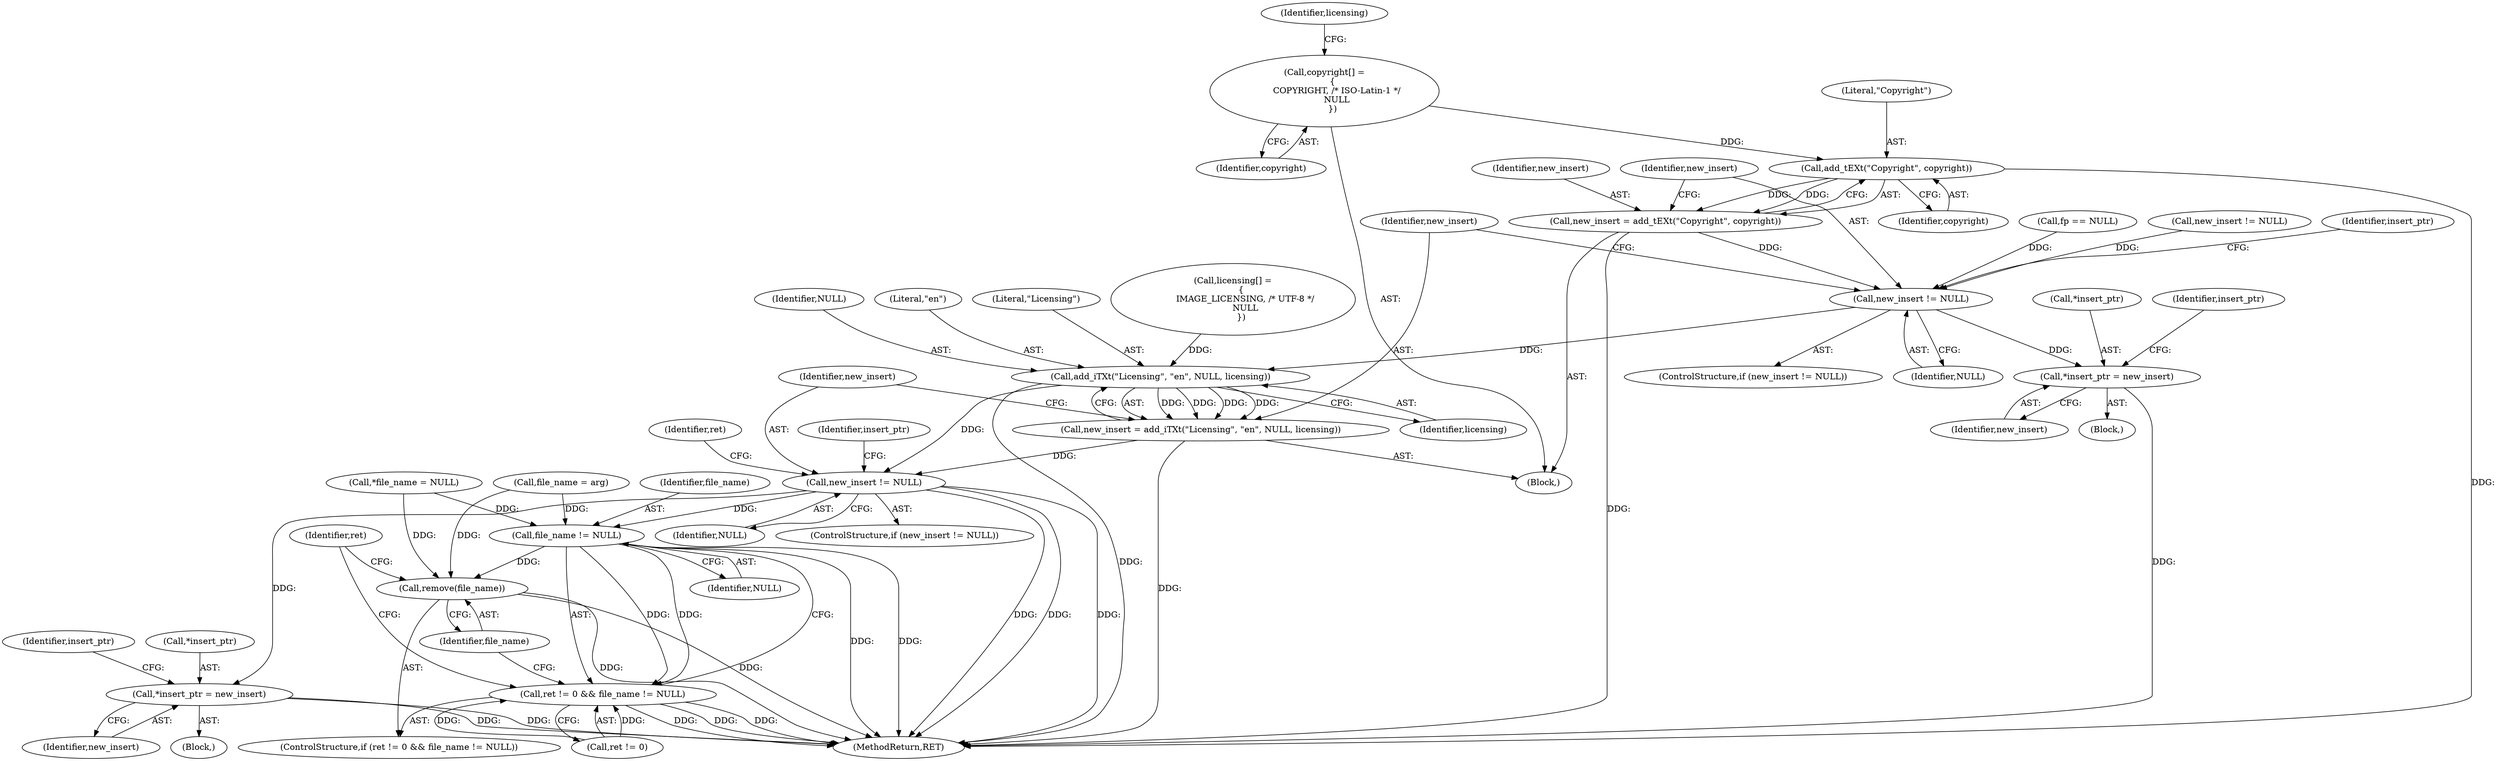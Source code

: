 digraph "0_Android_9d4853418ab2f754c2b63e091c29c5529b8b86ca_18@API" {
"1000656" [label="(Call,copyright[] =\n      {\n         COPYRIGHT, /* ISO-Latin-1 */\n         NULL\n      })"];
"1000664" [label="(Call,add_tEXt(\"Copyright\", copyright))"];
"1000662" [label="(Call,new_insert = add_tEXt(\"Copyright\", copyright))"];
"1000668" [label="(Call,new_insert != NULL)"];
"1000672" [label="(Call,*insert_ptr = new_insert)"];
"1000684" [label="(Call,add_iTXt(\"Licensing\", \"en\", NULL, licensing))"];
"1000682" [label="(Call,new_insert = add_iTXt(\"Licensing\", \"en\", NULL, licensing))"];
"1000690" [label="(Call,new_insert != NULL)"];
"1000694" [label="(Call,*insert_ptr = new_insert)"];
"1000725" [label="(Call,file_name != NULL)"];
"1000721" [label="(Call,ret != 0 && file_name != NULL)"];
"1000728" [label="(Call,remove(file_name))"];
"1000527" [label="(Call,file_name = arg)"];
"1000670" [label="(Identifier,NULL)"];
"1000669" [label="(Identifier,new_insert)"];
"1000674" [label="(Identifier,insert_ptr)"];
"1000662" [label="(Call,new_insert = add_tEXt(\"Copyright\", copyright))"];
"1000726" [label="(Identifier,file_name)"];
"1000732" [label="(MethodReturn,RET)"];
"1000125" [label="(Call,*file_name = NULL)"];
"1000687" [label="(Identifier,NULL)"];
"1000707" [label="(Identifier,ret)"];
"1000721" [label="(Call,ret != 0 && file_name != NULL)"];
"1000722" [label="(Call,ret != 0)"];
"1000660" [label="(Identifier,licensing)"];
"1000665" [label="(Literal,\"Copyright\")"];
"1000682" [label="(Call,new_insert = add_iTXt(\"Licensing\", \"en\", NULL, licensing))"];
"1000686" [label="(Literal,\"en\")"];
"1000692" [label="(Identifier,NULL)"];
"1000696" [label="(Identifier,insert_ptr)"];
"1000720" [label="(ControlStructure,if (ret != 0 && file_name != NULL))"];
"1000729" [label="(Identifier,file_name)"];
"1000677" [label="(Identifier,insert_ptr)"];
"1000728" [label="(Call,remove(file_name))"];
"1000731" [label="(Identifier,ret)"];
"1000693" [label="(Block,)"];
"1000699" [label="(Identifier,insert_ptr)"];
"1000690" [label="(Call,new_insert != NULL)"];
"1000694" [label="(Call,*insert_ptr = new_insert)"];
"1000667" [label="(ControlStructure,if (new_insert != NULL))"];
"1000515" [label="(Call,fp == NULL)"];
"1000697" [label="(Identifier,new_insert)"];
"1000675" [label="(Identifier,new_insert)"];
"1000689" [label="(ControlStructure,if (new_insert != NULL))"];
"1000685" [label="(Literal,\"Licensing\")"];
"1000683" [label="(Identifier,new_insert)"];
"1000684" [label="(Call,add_iTXt(\"Licensing\", \"en\", NULL, licensing))"];
"1000666" [label="(Identifier,copyright)"];
"1000673" [label="(Call,*insert_ptr)"];
"1000725" [label="(Call,file_name != NULL)"];
"1000668" [label="(Call,new_insert != NULL)"];
"1000691" [label="(Identifier,new_insert)"];
"1000292" [label="(Call,new_insert != NULL)"];
"1000656" [label="(Call,copyright[] =\n      {\n         COPYRIGHT, /* ISO-Latin-1 */\n         NULL\n      })"];
"1000657" [label="(Identifier,copyright)"];
"1000671" [label="(Block,)"];
"1000654" [label="(Block,)"];
"1000688" [label="(Identifier,licensing)"];
"1000727" [label="(Identifier,NULL)"];
"1000672" [label="(Call,*insert_ptr = new_insert)"];
"1000664" [label="(Call,add_tEXt(\"Copyright\", copyright))"];
"1000659" [label="(Call,licensing[] =\n      {\n         IMAGE_LICENSING, /* UTF-8 */\n         NULL\n      })"];
"1000663" [label="(Identifier,new_insert)"];
"1000695" [label="(Call,*insert_ptr)"];
"1000656" -> "1000654"  [label="AST: "];
"1000656" -> "1000657"  [label="CFG: "];
"1000657" -> "1000656"  [label="AST: "];
"1000660" -> "1000656"  [label="CFG: "];
"1000656" -> "1000664"  [label="DDG: "];
"1000664" -> "1000662"  [label="AST: "];
"1000664" -> "1000666"  [label="CFG: "];
"1000665" -> "1000664"  [label="AST: "];
"1000666" -> "1000664"  [label="AST: "];
"1000662" -> "1000664"  [label="CFG: "];
"1000664" -> "1000732"  [label="DDG: "];
"1000664" -> "1000662"  [label="DDG: "];
"1000664" -> "1000662"  [label="DDG: "];
"1000662" -> "1000654"  [label="AST: "];
"1000663" -> "1000662"  [label="AST: "];
"1000669" -> "1000662"  [label="CFG: "];
"1000662" -> "1000732"  [label="DDG: "];
"1000662" -> "1000668"  [label="DDG: "];
"1000668" -> "1000667"  [label="AST: "];
"1000668" -> "1000670"  [label="CFG: "];
"1000669" -> "1000668"  [label="AST: "];
"1000670" -> "1000668"  [label="AST: "];
"1000674" -> "1000668"  [label="CFG: "];
"1000683" -> "1000668"  [label="CFG: "];
"1000292" -> "1000668"  [label="DDG: "];
"1000515" -> "1000668"  [label="DDG: "];
"1000668" -> "1000672"  [label="DDG: "];
"1000668" -> "1000684"  [label="DDG: "];
"1000672" -> "1000671"  [label="AST: "];
"1000672" -> "1000675"  [label="CFG: "];
"1000673" -> "1000672"  [label="AST: "];
"1000675" -> "1000672"  [label="AST: "];
"1000677" -> "1000672"  [label="CFG: "];
"1000672" -> "1000732"  [label="DDG: "];
"1000684" -> "1000682"  [label="AST: "];
"1000684" -> "1000688"  [label="CFG: "];
"1000685" -> "1000684"  [label="AST: "];
"1000686" -> "1000684"  [label="AST: "];
"1000687" -> "1000684"  [label="AST: "];
"1000688" -> "1000684"  [label="AST: "];
"1000682" -> "1000684"  [label="CFG: "];
"1000684" -> "1000732"  [label="DDG: "];
"1000684" -> "1000682"  [label="DDG: "];
"1000684" -> "1000682"  [label="DDG: "];
"1000684" -> "1000682"  [label="DDG: "];
"1000684" -> "1000682"  [label="DDG: "];
"1000659" -> "1000684"  [label="DDG: "];
"1000684" -> "1000690"  [label="DDG: "];
"1000682" -> "1000654"  [label="AST: "];
"1000683" -> "1000682"  [label="AST: "];
"1000691" -> "1000682"  [label="CFG: "];
"1000682" -> "1000732"  [label="DDG: "];
"1000682" -> "1000690"  [label="DDG: "];
"1000690" -> "1000689"  [label="AST: "];
"1000690" -> "1000692"  [label="CFG: "];
"1000691" -> "1000690"  [label="AST: "];
"1000692" -> "1000690"  [label="AST: "];
"1000696" -> "1000690"  [label="CFG: "];
"1000707" -> "1000690"  [label="CFG: "];
"1000690" -> "1000732"  [label="DDG: "];
"1000690" -> "1000732"  [label="DDG: "];
"1000690" -> "1000732"  [label="DDG: "];
"1000690" -> "1000694"  [label="DDG: "];
"1000690" -> "1000725"  [label="DDG: "];
"1000694" -> "1000693"  [label="AST: "];
"1000694" -> "1000697"  [label="CFG: "];
"1000695" -> "1000694"  [label="AST: "];
"1000697" -> "1000694"  [label="AST: "];
"1000699" -> "1000694"  [label="CFG: "];
"1000694" -> "1000732"  [label="DDG: "];
"1000694" -> "1000732"  [label="DDG: "];
"1000725" -> "1000721"  [label="AST: "];
"1000725" -> "1000727"  [label="CFG: "];
"1000726" -> "1000725"  [label="AST: "];
"1000727" -> "1000725"  [label="AST: "];
"1000721" -> "1000725"  [label="CFG: "];
"1000725" -> "1000732"  [label="DDG: "];
"1000725" -> "1000732"  [label="DDG: "];
"1000725" -> "1000721"  [label="DDG: "];
"1000725" -> "1000721"  [label="DDG: "];
"1000125" -> "1000725"  [label="DDG: "];
"1000527" -> "1000725"  [label="DDG: "];
"1000725" -> "1000728"  [label="DDG: "];
"1000721" -> "1000720"  [label="AST: "];
"1000721" -> "1000722"  [label="CFG: "];
"1000722" -> "1000721"  [label="AST: "];
"1000729" -> "1000721"  [label="CFG: "];
"1000731" -> "1000721"  [label="CFG: "];
"1000721" -> "1000732"  [label="DDG: "];
"1000721" -> "1000732"  [label="DDG: "];
"1000721" -> "1000732"  [label="DDG: "];
"1000722" -> "1000721"  [label="DDG: "];
"1000722" -> "1000721"  [label="DDG: "];
"1000728" -> "1000720"  [label="AST: "];
"1000728" -> "1000729"  [label="CFG: "];
"1000729" -> "1000728"  [label="AST: "];
"1000731" -> "1000728"  [label="CFG: "];
"1000728" -> "1000732"  [label="DDG: "];
"1000728" -> "1000732"  [label="DDG: "];
"1000125" -> "1000728"  [label="DDG: "];
"1000527" -> "1000728"  [label="DDG: "];
}
